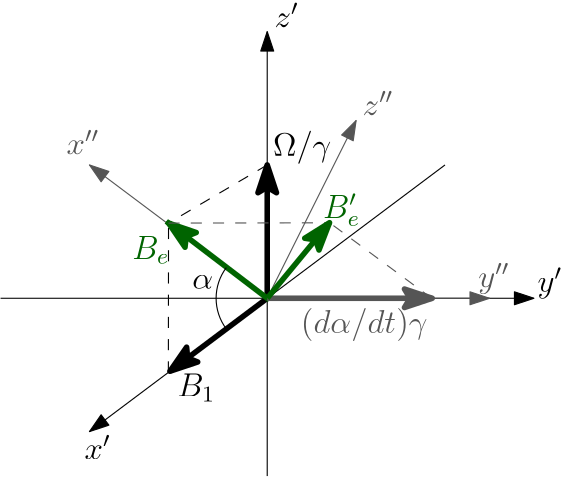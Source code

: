 <?xml version="1.0"?>
<!DOCTYPE ipe SYSTEM "ipe.dtd">
<ipe version="70206" creator="Ipe 7.2.7">
<info created="D:20170720124122" modified="D:20170720141258"/>
<ipestyle name="basic">
<symbol name="arrow/arc(spx)">
<path stroke="sym-stroke" fill="sym-stroke" pen="sym-pen">
0 0 m
-1 0.333 l
-1 -0.333 l
h
</path>
</symbol>
<symbol name="arrow/farc(spx)">
<path stroke="sym-stroke" fill="white" pen="sym-pen">
0 0 m
-1 0.333 l
-1 -0.333 l
h
</path>
</symbol>
<symbol name="arrow/ptarc(spx)">
<path stroke="sym-stroke" fill="sym-stroke" pen="sym-pen">
0 0 m
-1 0.333 l
-0.8 0 l
-1 -0.333 l
h
</path>
</symbol>
<symbol name="arrow/fptarc(spx)">
<path stroke="sym-stroke" fill="white" pen="sym-pen">
0 0 m
-1 0.333 l
-0.8 0 l
-1 -0.333 l
h
</path>
</symbol>
<symbol name="mark/circle(sx)" transformations="translations">
<path fill="sym-stroke">
0.6 0 0 0.6 0 0 e
0.4 0 0 0.4 0 0 e
</path>
</symbol>
<symbol name="mark/disk(sx)" transformations="translations">
<path fill="sym-stroke">
0.6 0 0 0.6 0 0 e
</path>
</symbol>
<symbol name="mark/fdisk(sfx)" transformations="translations">
<group>
<path fill="sym-fill">
0.5 0 0 0.5 0 0 e
</path>
<path fill="sym-stroke" fillrule="eofill">
0.6 0 0 0.6 0 0 e
0.4 0 0 0.4 0 0 e
</path>
</group>
</symbol>
<symbol name="mark/box(sx)" transformations="translations">
<path fill="sym-stroke" fillrule="eofill">
-0.6 -0.6 m
0.6 -0.6 l
0.6 0.6 l
-0.6 0.6 l
h
-0.4 -0.4 m
0.4 -0.4 l
0.4 0.4 l
-0.4 0.4 l
h
</path>
</symbol>
<symbol name="mark/square(sx)" transformations="translations">
<path fill="sym-stroke">
-0.6 -0.6 m
0.6 -0.6 l
0.6 0.6 l
-0.6 0.6 l
h
</path>
</symbol>
<symbol name="mark/fsquare(sfx)" transformations="translations">
<group>
<path fill="sym-fill">
-0.5 -0.5 m
0.5 -0.5 l
0.5 0.5 l
-0.5 0.5 l
h
</path>
<path fill="sym-stroke" fillrule="eofill">
-0.6 -0.6 m
0.6 -0.6 l
0.6 0.6 l
-0.6 0.6 l
h
-0.4 -0.4 m
0.4 -0.4 l
0.4 0.4 l
-0.4 0.4 l
h
</path>
</group>
</symbol>
<symbol name="mark/cross(sx)" transformations="translations">
<group>
<path fill="sym-stroke">
-0.43 -0.57 m
0.57 0.43 l
0.43 0.57 l
-0.57 -0.43 l
h
</path>
<path fill="sym-stroke">
-0.43 0.57 m
0.57 -0.43 l
0.43 -0.57 l
-0.57 0.43 l
h
</path>
</group>
</symbol>
<symbol name="arrow/fnormal(spx)">
<path stroke="sym-stroke" fill="white" pen="sym-pen">
0 0 m
-1 0.333 l
-1 -0.333 l
h
</path>
</symbol>
<symbol name="arrow/pointed(spx)">
<path stroke="sym-stroke" fill="sym-stroke" pen="sym-pen">
0 0 m
-1 0.333 l
-0.8 0 l
-1 -0.333 l
h
</path>
</symbol>
<symbol name="arrow/fpointed(spx)">
<path stroke="sym-stroke" fill="white" pen="sym-pen">
0 0 m
-1 0.333 l
-0.8 0 l
-1 -0.333 l
h
</path>
</symbol>
<symbol name="arrow/linear(spx)">
<path stroke="sym-stroke" pen="sym-pen">
-1 0.333 m
0 0 l
-1 -0.333 l
</path>
</symbol>
<symbol name="arrow/fdouble(spx)">
<path stroke="sym-stroke" fill="white" pen="sym-pen">
0 0 m
-1 0.333 l
-1 -0.333 l
h
-1 0 m
-2 0.333 l
-2 -0.333 l
h
</path>
</symbol>
<symbol name="arrow/double(spx)">
<path stroke="sym-stroke" fill="sym-stroke" pen="sym-pen">
0 0 m
-1 0.333 l
-1 -0.333 l
h
-1 0 m
-2 0.333 l
-2 -0.333 l
h
</path>
</symbol>
<pen name="heavier" value="0.8"/>
<pen name="fat" value="1.2"/>
<pen name="ultrafat" value="2"/>
<symbolsize name="large" value="5"/>
<symbolsize name="small" value="2"/>
<symbolsize name="tiny" value="1.1"/>
<arrowsize name="large" value="10"/>
<arrowsize name="small" value="5"/>
<arrowsize name="tiny" value="3"/>
<color name="red" value="1 0 0"/>
<color name="green" value="0 1 0"/>
<color name="blue" value="0 0 1"/>
<color name="yellow" value="1 1 0"/>
<color name="orange" value="1 0.647 0"/>
<color name="gold" value="1 0.843 0"/>
<color name="purple" value="0.627 0.125 0.941"/>
<color name="gray" value="0.745"/>
<color name="brown" value="0.647 0.165 0.165"/>
<color name="navy" value="0 0 0.502"/>
<color name="pink" value="1 0.753 0.796"/>
<color name="seagreen" value="0.18 0.545 0.341"/>
<color name="turquoise" value="0.251 0.878 0.816"/>
<color name="violet" value="0.933 0.51 0.933"/>
<color name="darkblue" value="0 0 0.545"/>
<color name="darkcyan" value="0 0.545 0.545"/>
<color name="darkgray" value="0.663"/>
<color name="darkgreen" value="0 0.392 0"/>
<color name="darkmagenta" value="0.545 0 0.545"/>
<color name="darkorange" value="1 0.549 0"/>
<color name="darkred" value="0.545 0 0"/>
<color name="lightblue" value="0.678 0.847 0.902"/>
<color name="lightcyan" value="0.878 1 1"/>
<color name="lightgray" value="0.827"/>
<color name="lightgreen" value="0.565 0.933 0.565"/>
<color name="lightyellow" value="1 1 0.878"/>
<dashstyle name="dashed" value="[4] 0"/>
<dashstyle name="dotted" value="[1 3] 0"/>
<dashstyle name="dash dotted" value="[4 2 1 2] 0"/>
<dashstyle name="dash dot dotted" value="[4 2 1 2 1 2] 0"/>
<textsize name="large" value="\large"/>
<textsize name="Large" value="\Large"/>
<textsize name="LARGE" value="\LARGE"/>
<textsize name="huge" value="\huge"/>
<textsize name="Huge" value="\Huge"/>
<textsize name="small" value="\small"/>
<textsize name="footnote" value="\footnotesize"/>
<textsize name="tiny" value="\tiny"/>
<textstyle name="center" begin="\begin{center}" end="\end{center}"/>
<textstyle name="itemize" begin="\begin{itemize}" end="\end{itemize}"/>
<textstyle name="item" begin="\begin{itemize}\item{}" end="\end{itemize}"/>
<gridsize name="4 pts" value="4"/>
<gridsize name="8 pts (~3 mm)" value="8"/>
<gridsize name="16 pts (~6 mm)" value="16"/>
<gridsize name="32 pts (~12 mm)" value="32"/>
<gridsize name="10 pts (~3.5 mm)" value="10"/>
<gridsize name="20 pts (~7 mm)" value="20"/>
<gridsize name="14 pts (~5 mm)" value="14"/>
<gridsize name="28 pts (~10 mm)" value="28"/>
<gridsize name="56 pts (~20 mm)" value="56"/>
<anglesize name="90 deg" value="90"/>
<anglesize name="60 deg" value="60"/>
<anglesize name="45 deg" value="45"/>
<anglesize name="30 deg" value="30"/>
<anglesize name="22.5 deg" value="22.5"/>
<opacity name="10%" value="0.1"/>
<opacity name="30%" value="0.3"/>
<opacity name="50%" value="0.5"/>
<opacity name="75%" value="0.75"/>
<tiling name="falling" angle="-60" step="4" width="1"/>
<tiling name="rising" angle="30" step="4" width="1"/>
</ipestyle>
<page>
<layer name="alpha"/>
<layer name="beta"/>
<view layers="alpha beta" active="alpha"/>
<path layer="alpha" matrix="1 0 0 0.833333 0 106.667" stroke="black" arrow="normal/normal">
256 448 m
256 640 l
</path>
<path stroke="black" arrow="normal/normal">
160 544 m
352 544 l
</path>
<path stroke="black" arrow="normal/normal">
320 592 m
192 496 l
</path>
<path stroke="black" pen="ultrafat" arrow="pointed/large">
256 544 m
220.971 517.729 l
</path>
<path stroke="black" pen="ultrafat" arrow="pointed/large">
256 544 m
256 592 l
</path>
<path matrix="0.744723 0 0 0.744723 56.266 132.057" stroke="black" dash="dashed">
220.412 517.309 m
220.49 588.58 l
</path>
<path stroke="black" dash="dashed">
256 592 m
220.471 571.084 l
</path>
<path stroke="0.333" arrow="normal/normal">
256 544 m
192 592 l
</path>
<path stroke="darkgreen" pen="ultrafat" cap="2" arrow="pointed/large">
256 544 m
220.471 571.084 l
</path>
<path matrix="1.25 0 0 1 -64 0" stroke="0.333" arrow="normal/normal">
256 544 m
320 544 l
</path>
<path stroke="0.333" arrow="normal/normal">
256 544 m
288 608 l
</path>
<path stroke="black">
241.281 555.039 m
18.399 0 0 18.399 256 544 241.281 532.961 a
</path>
<text matrix="1 0 0 1 4.84454 -2.69141" transformations="translations" pos="185.374 488.741" stroke="black" type="label" width="9.447" height="8.766" depth="0" valign="baseline" size="large" style="math">x&apos;</text>
<text transformations="translations" pos="353.318 546.338" stroke="black" type="label" width="8.932" height="8.771" depth="2.32" valign="baseline" size="large" style="math">y&apos;</text>
<text transformations="translations" pos="258.581 641.613" stroke="black" type="label" width="8.766" height="8.766" depth="0" valign="baseline" size="large" style="math">z&apos;</text>
<text transformations="translations" pos="183.76 595.859" stroke="0.333" type="label" width="11.744" height="8.766" depth="0" valign="baseline" size="large" style="math">x&apos;&apos;</text>
<text transformations="translations" pos="290.339 609.855" stroke="0.333" type="label" width="11.063" height="8.766" depth="0" valign="baseline" size="large" style="math">z&apos;&apos;</text>
<text matrix="1 0 0 1 25.485 -5.40994" transformations="translations" pos="306.488 553.335" stroke="0.333" type="label" width="11.229" height="8.771" depth="2.32" valign="baseline" size="large" style="math">y&apos;&apos;</text>
<text matrix="1 0 0 1 -3.22969 4.84454" transformations="translations" pos="261.272 590.477" stroke="black" type="label" width="21.03" height="8.965" depth="2.99" valign="baseline" size="large" style="math">\Omega/\gamma</text>
<text transformations="translations" pos="223.592 508.658" stroke="black" type="label" width="13.625" height="8.173" depth="1.79" valign="baseline" size="large" style="math">B_1</text>
<text matrix="1 0 0 1 -4.84454 -6.99766" transformations="translations" pos="212.289 565.177" stroke="darkgreen" type="label" width="13.319" height="8.173" depth="1.79" valign="baseline" size="large" style="math">B_e</text>
<text matrix="1 0 0 1 2.15313 8.61251" transformations="translations" pos="226.822 538.802" stroke="black" type="label" width="7.522" height="5.147" depth="0" valign="baseline" size="large" style="math">\alpha</text>
<path matrix="1.5 0 0 1 -128 0" stroke="0.333" pen="ultrafat" arrow="pointed/large">
256 544 m
295.602 544 l
</path>
<path matrix="0.577127 0 0 0.569271 167.471 234.316" stroke="0.333" dash="dashed">
256 544 m
192 592 l
</path>
<path matrix="1.43991 0 0 35.0731 -96.9869 -19458.62" stroke="0.333" dash="dashed">
220.471 571.084 m
260.742 571.087 l
260.742 571.087 l
</path>
<path stroke="darkgreen" pen="ultrafat" arrow="pointed/large">
256 544 m
278.433 571.211 l
</path>
<text matrix="1 0 0 1 -0.31851 -4.77765" transformations="translations" pos="268.411 536.305" stroke="0.333" type="label" width="45.594" height="8.965" depth="2.99" valign="baseline" size="large" style="math">(d\alpha/dt)\gamma</text>
<text matrix="1 0 0 1 -5.09616 -4.77765" transformations="translations" pos="281.152 577.711" stroke="darkgreen" type="label" width="13.319" height="8.772" depth="2.95" valign="baseline" size="large" style="math">B_e&apos;
</text>
</page>
</ipe>
